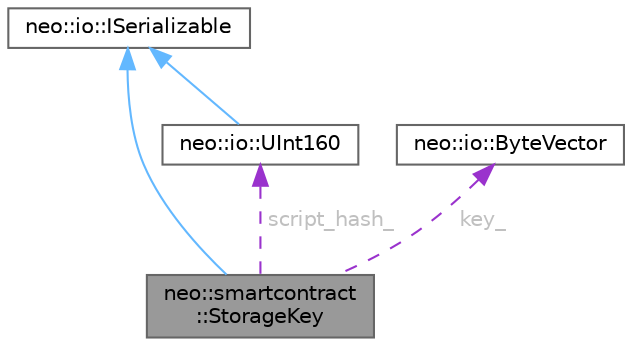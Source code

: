 digraph "neo::smartcontract::StorageKey"
{
 // LATEX_PDF_SIZE
  bgcolor="transparent";
  edge [fontname=Helvetica,fontsize=10,labelfontname=Helvetica,labelfontsize=10];
  node [fontname=Helvetica,fontsize=10,shape=box,height=0.2,width=0.4];
  Node1 [id="Node000001",label="neo::smartcontract\l::StorageKey",height=0.2,width=0.4,color="gray40", fillcolor="grey60", style="filled", fontcolor="black",tooltip="Storage key for smart contract storage."];
  Node2 -> Node1 [id="edge1_Node000001_Node000002",dir="back",color="steelblue1",style="solid",tooltip=" "];
  Node2 [id="Node000002",label="neo::io::ISerializable",height=0.2,width=0.4,color="gray40", fillcolor="white", style="filled",URL="$classneo_1_1io_1_1_i_serializable.html",tooltip="Interface for objects that can be serialized/deserialized."];
  Node3 -> Node1 [id="edge2_Node000001_Node000003",dir="back",color="darkorchid3",style="dashed",tooltip=" ",label=<<TABLE CELLBORDER="0" BORDER="0"><TR><TD VALIGN="top" ALIGN="LEFT" CELLPADDING="1" CELLSPACING="0">script_hash_</TD></TR>
</TABLE>> ,fontcolor="grey" ];
  Node3 [id="Node000003",label="neo::io::UInt160",height=0.2,width=0.4,color="gray40", fillcolor="white", style="filled",URL="$classneo_1_1io_1_1_u_int160.html",tooltip="Represents a 160-bit unsigned integer."];
  Node2 -> Node3 [id="edge3_Node000003_Node000002",dir="back",color="steelblue1",style="solid",tooltip=" "];
  Node4 -> Node1 [id="edge4_Node000001_Node000004",dir="back",color="darkorchid3",style="dashed",tooltip=" ",label=<<TABLE CELLBORDER="0" BORDER="0"><TR><TD VALIGN="top" ALIGN="LEFT" CELLPADDING="1" CELLSPACING="0">key_</TD></TR>
</TABLE>> ,fontcolor="grey" ];
  Node4 [id="Node000004",label="neo::io::ByteVector",height=0.2,width=0.4,color="gray40", fillcolor="white", style="filled",URL="$classneo_1_1io_1_1_byte_vector.html",tooltip="A mutable byte array with efficient operations."];
}

